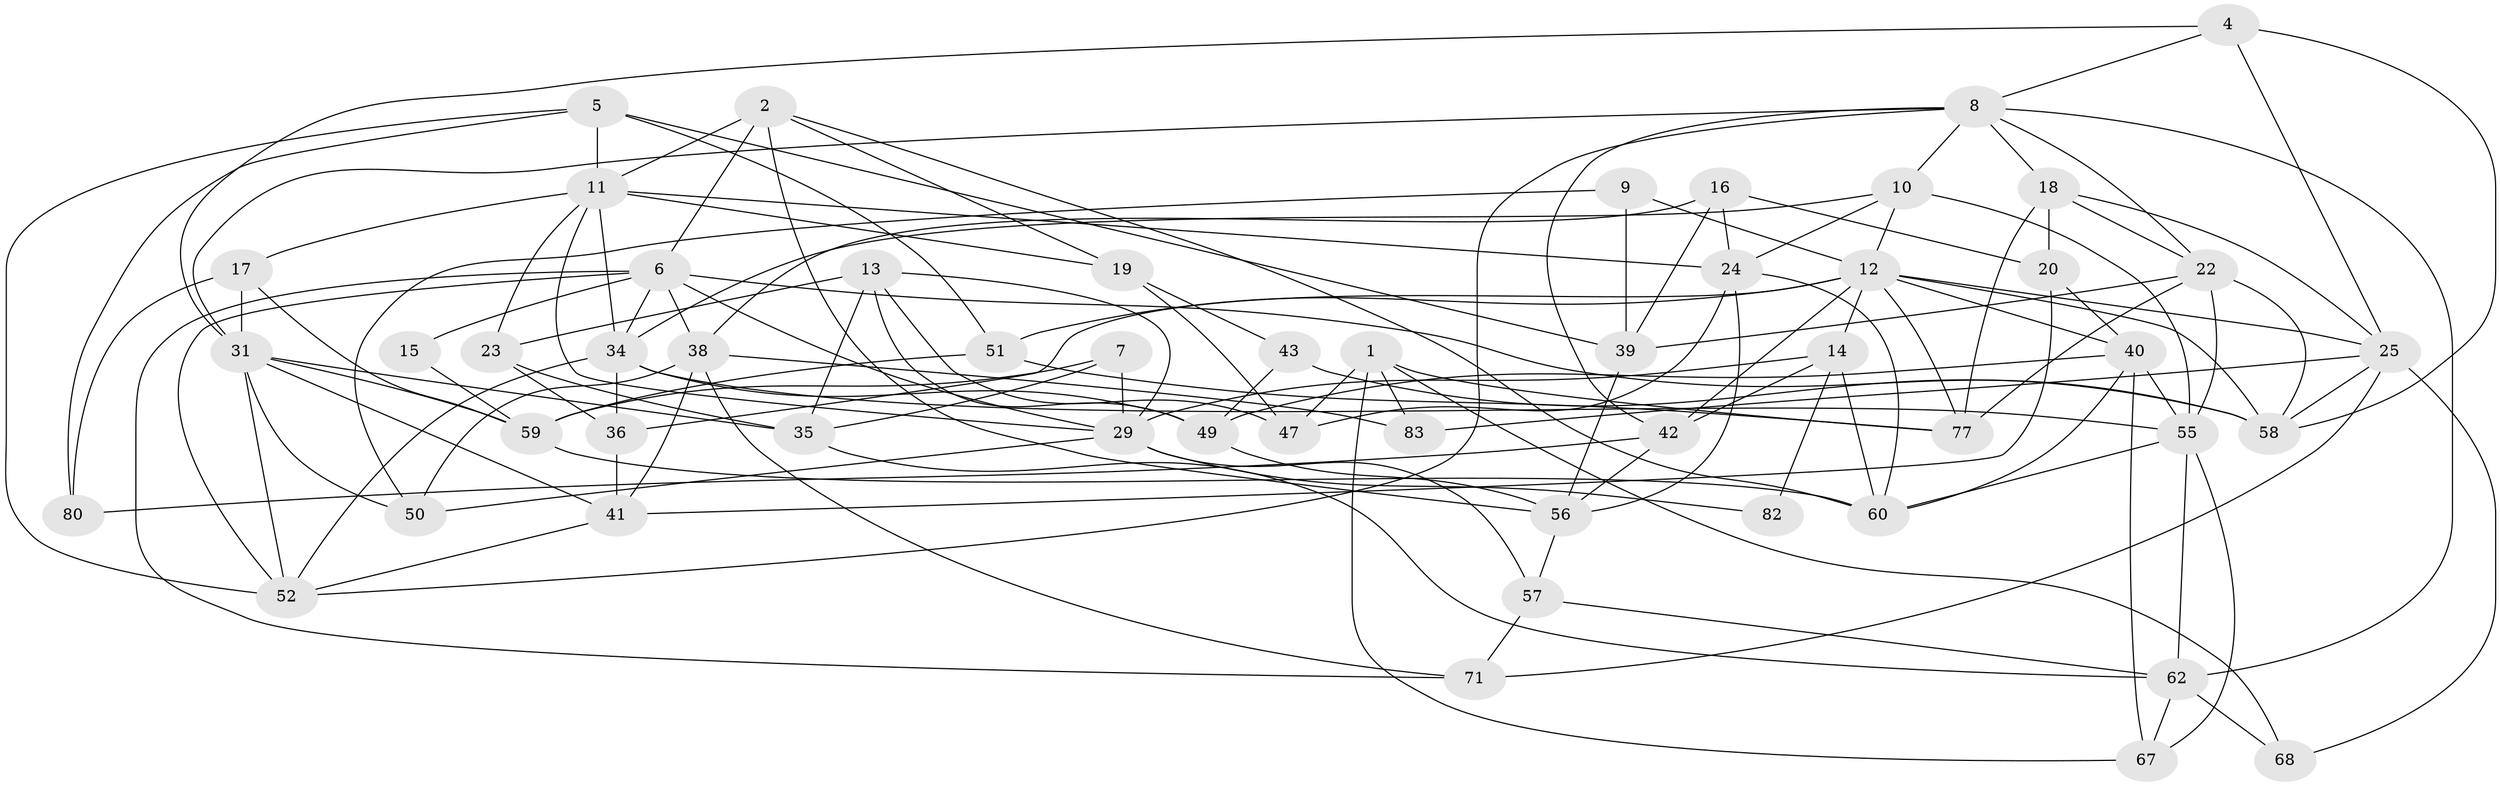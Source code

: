 // original degree distribution, {2: 0.08139534883720931, 5: 0.20930232558139536, 4: 0.3488372093023256, 3: 0.27906976744186046, 7: 0.023255813953488372, 6: 0.03488372093023256, 8: 0.023255813953488372}
// Generated by graph-tools (version 1.1) at 2025/11/02/27/25 16:11:24]
// undirected, 53 vertices, 135 edges
graph export_dot {
graph [start="1"]
  node [color=gray90,style=filled];
  1 [super="+3"];
  2 [super="+86"];
  4 [super="+69"];
  5 [super="+33"];
  6 [super="+21"];
  7;
  8 [super="+64"];
  9;
  10;
  11 [super="+28"];
  12 [super="+72"];
  13 [super="+78"];
  14 [super="+37"];
  15;
  16;
  17 [super="+44"];
  18 [super="+61"];
  19 [super="+84"];
  20 [super="+26"];
  22;
  23 [super="+27"];
  24 [super="+32"];
  25 [super="+75"];
  29 [super="+30"];
  31 [super="+74"];
  34 [super="+45"];
  35;
  36;
  38 [super="+48"];
  39 [super="+46"];
  40 [super="+53"];
  41 [super="+65"];
  42 [super="+54"];
  43;
  47;
  49;
  50;
  51 [super="+85"];
  52 [super="+70"];
  55 [super="+76"];
  56 [super="+66"];
  57;
  58 [super="+73"];
  59 [super="+81"];
  60;
  62 [super="+63"];
  67;
  68;
  71;
  77 [super="+79"];
  80;
  82;
  83;
  1 -- 77;
  1 -- 83;
  1 -- 67;
  1 -- 68;
  1 -- 47;
  2 -- 6;
  2 -- 19;
  2 -- 60;
  2 -- 56;
  2 -- 11;
  4 -- 8;
  4 -- 25;
  4 -- 31;
  4 -- 58;
  5 -- 51;
  5 -- 11;
  5 -- 52;
  5 -- 80;
  5 -- 39;
  6 -- 15;
  6 -- 38;
  6 -- 29;
  6 -- 34;
  6 -- 52;
  6 -- 71;
  6 -- 58;
  7 -- 35;
  7 -- 29;
  7 -- 59;
  8 -- 31;
  8 -- 10 [weight=2];
  8 -- 22 [weight=2];
  8 -- 18;
  8 -- 42;
  8 -- 52;
  8 -- 62;
  9 -- 50;
  9 -- 39;
  9 -- 12;
  10 -- 12;
  10 -- 34;
  10 -- 55;
  10 -- 24;
  11 -- 23;
  11 -- 29;
  11 -- 17;
  11 -- 19;
  11 -- 34;
  11 -- 24;
  12 -- 42;
  12 -- 36;
  12 -- 14;
  12 -- 51;
  12 -- 25;
  12 -- 58;
  12 -- 40;
  12 -- 77;
  13 -- 47;
  13 -- 29;
  13 -- 49;
  13 -- 35;
  13 -- 23;
  14 -- 29;
  14 -- 42;
  14 -- 82;
  14 -- 60;
  15 -- 59;
  16 -- 38;
  16 -- 20;
  16 -- 39;
  16 -- 24;
  17 -- 80;
  17 -- 59;
  17 -- 31;
  18 -- 22;
  18 -- 25;
  18 -- 20;
  18 -- 77;
  19 -- 43;
  19 -- 47;
  20 -- 40;
  20 -- 41;
  22 -- 39;
  22 -- 55;
  22 -- 58;
  22 -- 77;
  23 -- 36;
  23 -- 35;
  24 -- 56;
  24 -- 60;
  24 -- 47;
  25 -- 71;
  25 -- 83;
  25 -- 68;
  25 -- 58;
  29 -- 50;
  29 -- 82;
  29 -- 57;
  31 -- 50;
  31 -- 59;
  31 -- 35;
  31 -- 52;
  31 -- 41;
  34 -- 36;
  34 -- 49;
  34 -- 52;
  34 -- 55;
  35 -- 62;
  36 -- 41;
  38 -- 83;
  38 -- 41;
  38 -- 50;
  38 -- 71;
  39 -- 56;
  40 -- 67;
  40 -- 49;
  40 -- 55;
  40 -- 60;
  41 -- 52;
  42 -- 80;
  42 -- 56;
  43 -- 58;
  43 -- 49;
  49 -- 56;
  51 -- 59;
  51 -- 77;
  55 -- 60;
  55 -- 67;
  55 -- 62;
  56 -- 57;
  57 -- 62;
  57 -- 71;
  59 -- 60;
  62 -- 68;
  62 -- 67;
}

